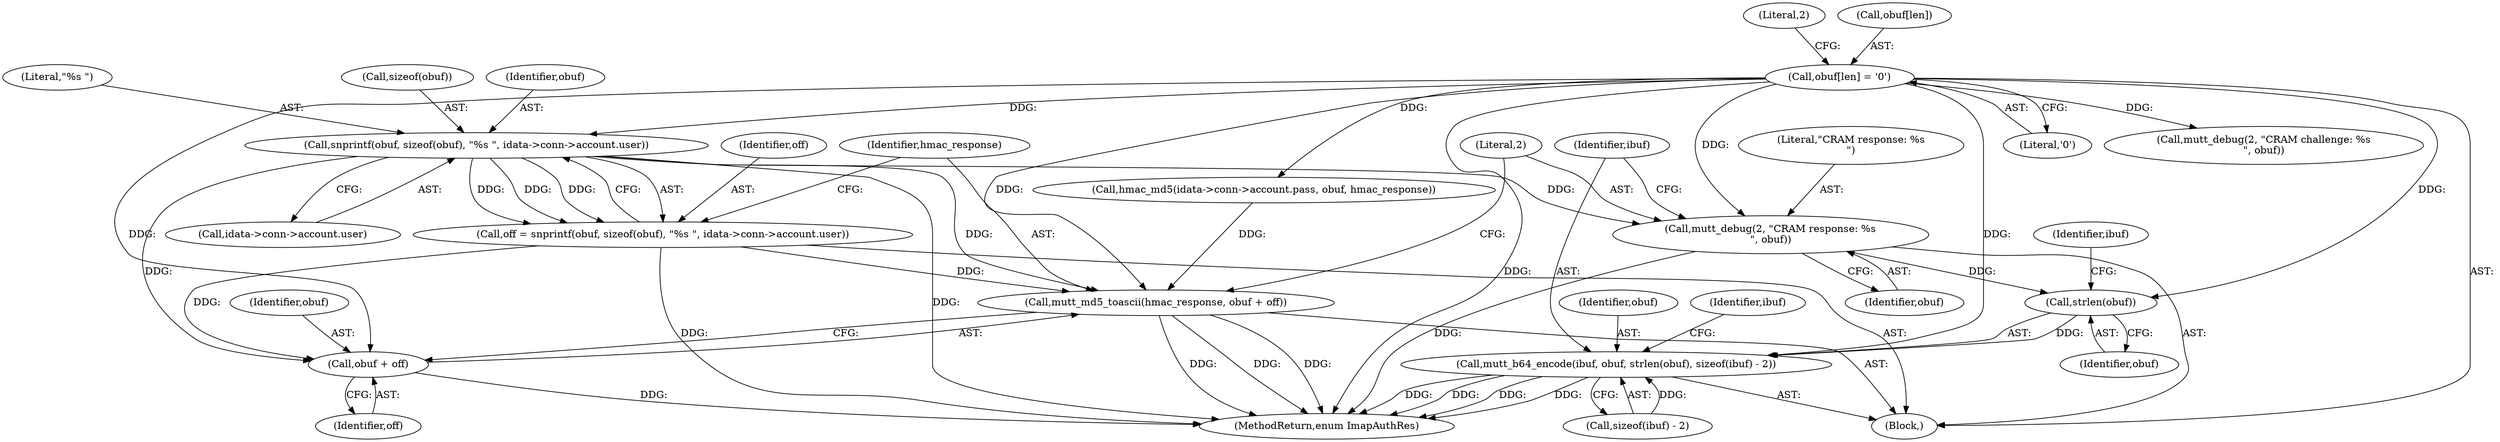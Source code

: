 digraph "0_neomutt_6f163e07ae68654d7ac5268cbb7565f6df79ad85@API" {
"1000214" [label="(Call,snprintf(obuf, sizeof(obuf), \"%s \", idata->conn->account.user))"];
"1000192" [label="(Call,obuf[len] = '\0')"];
"1000212" [label="(Call,off = snprintf(obuf, sizeof(obuf), \"%s \", idata->conn->account.user))"];
"1000226" [label="(Call,mutt_md5_toascii(hmac_response, obuf + off))"];
"1000228" [label="(Call,obuf + off)"];
"1000231" [label="(Call,mutt_debug(2, \"CRAM response: %s\n\", obuf))"];
"1000238" [label="(Call,strlen(obuf))"];
"1000235" [label="(Call,mutt_b64_encode(ibuf, obuf, strlen(obuf), sizeof(ibuf) - 2))"];
"1000219" [label="(Call,idata->conn->account.user)"];
"1000212" [label="(Call,off = snprintf(obuf, sizeof(obuf), \"%s \", idata->conn->account.user))"];
"1000239" [label="(Identifier,obuf)"];
"1000235" [label="(Call,mutt_b64_encode(ibuf, obuf, strlen(obuf), sizeof(ibuf) - 2))"];
"1000242" [label="(Identifier,ibuf)"];
"1000237" [label="(Identifier,obuf)"];
"1000218" [label="(Literal,\"%s \")"];
"1000214" [label="(Call,snprintf(obuf, sizeof(obuf), \"%s \", idata->conn->account.user))"];
"1000233" [label="(Literal,\"CRAM response: %s\n\")"];
"1000240" [label="(Call,sizeof(ibuf) - 2)"];
"1000228" [label="(Call,obuf + off)"];
"1000108" [label="(Block,)"];
"1000230" [label="(Identifier,off)"];
"1000213" [label="(Identifier,off)"];
"1000229" [label="(Identifier,obuf)"];
"1000227" [label="(Identifier,hmac_response)"];
"1000192" [label="(Call,obuf[len] = '\0')"];
"1000232" [label="(Literal,2)"];
"1000201" [label="(Call,hmac_md5(idata->conn->account.pass, obuf, hmac_response))"];
"1000196" [label="(Literal,'\0')"];
"1000216" [label="(Call,sizeof(obuf))"];
"1000238" [label="(Call,strlen(obuf))"];
"1000245" [label="(Identifier,ibuf)"];
"1000231" [label="(Call,mutt_debug(2, \"CRAM response: %s\n\", obuf))"];
"1000236" [label="(Identifier,ibuf)"];
"1000215" [label="(Identifier,obuf)"];
"1000234" [label="(Identifier,obuf)"];
"1000198" [label="(Literal,2)"];
"1000226" [label="(Call,mutt_md5_toascii(hmac_response, obuf + off))"];
"1000284" [label="(MethodReturn,enum ImapAuthRes)"];
"1000197" [label="(Call,mutt_debug(2, \"CRAM challenge: %s\n\", obuf))"];
"1000193" [label="(Call,obuf[len])"];
"1000214" -> "1000212"  [label="AST: "];
"1000214" -> "1000219"  [label="CFG: "];
"1000215" -> "1000214"  [label="AST: "];
"1000216" -> "1000214"  [label="AST: "];
"1000218" -> "1000214"  [label="AST: "];
"1000219" -> "1000214"  [label="AST: "];
"1000212" -> "1000214"  [label="CFG: "];
"1000214" -> "1000284"  [label="DDG: "];
"1000214" -> "1000212"  [label="DDG: "];
"1000214" -> "1000212"  [label="DDG: "];
"1000214" -> "1000212"  [label="DDG: "];
"1000192" -> "1000214"  [label="DDG: "];
"1000214" -> "1000226"  [label="DDG: "];
"1000214" -> "1000228"  [label="DDG: "];
"1000214" -> "1000231"  [label="DDG: "];
"1000192" -> "1000108"  [label="AST: "];
"1000192" -> "1000196"  [label="CFG: "];
"1000193" -> "1000192"  [label="AST: "];
"1000196" -> "1000192"  [label="AST: "];
"1000198" -> "1000192"  [label="CFG: "];
"1000192" -> "1000284"  [label="DDG: "];
"1000192" -> "1000197"  [label="DDG: "];
"1000192" -> "1000201"  [label="DDG: "];
"1000192" -> "1000226"  [label="DDG: "];
"1000192" -> "1000228"  [label="DDG: "];
"1000192" -> "1000231"  [label="DDG: "];
"1000192" -> "1000235"  [label="DDG: "];
"1000192" -> "1000238"  [label="DDG: "];
"1000212" -> "1000108"  [label="AST: "];
"1000213" -> "1000212"  [label="AST: "];
"1000227" -> "1000212"  [label="CFG: "];
"1000212" -> "1000284"  [label="DDG: "];
"1000212" -> "1000226"  [label="DDG: "];
"1000212" -> "1000228"  [label="DDG: "];
"1000226" -> "1000108"  [label="AST: "];
"1000226" -> "1000228"  [label="CFG: "];
"1000227" -> "1000226"  [label="AST: "];
"1000228" -> "1000226"  [label="AST: "];
"1000232" -> "1000226"  [label="CFG: "];
"1000226" -> "1000284"  [label="DDG: "];
"1000226" -> "1000284"  [label="DDG: "];
"1000226" -> "1000284"  [label="DDG: "];
"1000201" -> "1000226"  [label="DDG: "];
"1000228" -> "1000230"  [label="CFG: "];
"1000229" -> "1000228"  [label="AST: "];
"1000230" -> "1000228"  [label="AST: "];
"1000228" -> "1000284"  [label="DDG: "];
"1000231" -> "1000108"  [label="AST: "];
"1000231" -> "1000234"  [label="CFG: "];
"1000232" -> "1000231"  [label="AST: "];
"1000233" -> "1000231"  [label="AST: "];
"1000234" -> "1000231"  [label="AST: "];
"1000236" -> "1000231"  [label="CFG: "];
"1000231" -> "1000284"  [label="DDG: "];
"1000231" -> "1000238"  [label="DDG: "];
"1000238" -> "1000235"  [label="AST: "];
"1000238" -> "1000239"  [label="CFG: "];
"1000239" -> "1000238"  [label="AST: "];
"1000242" -> "1000238"  [label="CFG: "];
"1000238" -> "1000235"  [label="DDG: "];
"1000235" -> "1000108"  [label="AST: "];
"1000235" -> "1000240"  [label="CFG: "];
"1000236" -> "1000235"  [label="AST: "];
"1000237" -> "1000235"  [label="AST: "];
"1000240" -> "1000235"  [label="AST: "];
"1000245" -> "1000235"  [label="CFG: "];
"1000235" -> "1000284"  [label="DDG: "];
"1000235" -> "1000284"  [label="DDG: "];
"1000235" -> "1000284"  [label="DDG: "];
"1000235" -> "1000284"  [label="DDG: "];
"1000240" -> "1000235"  [label="DDG: "];
}
